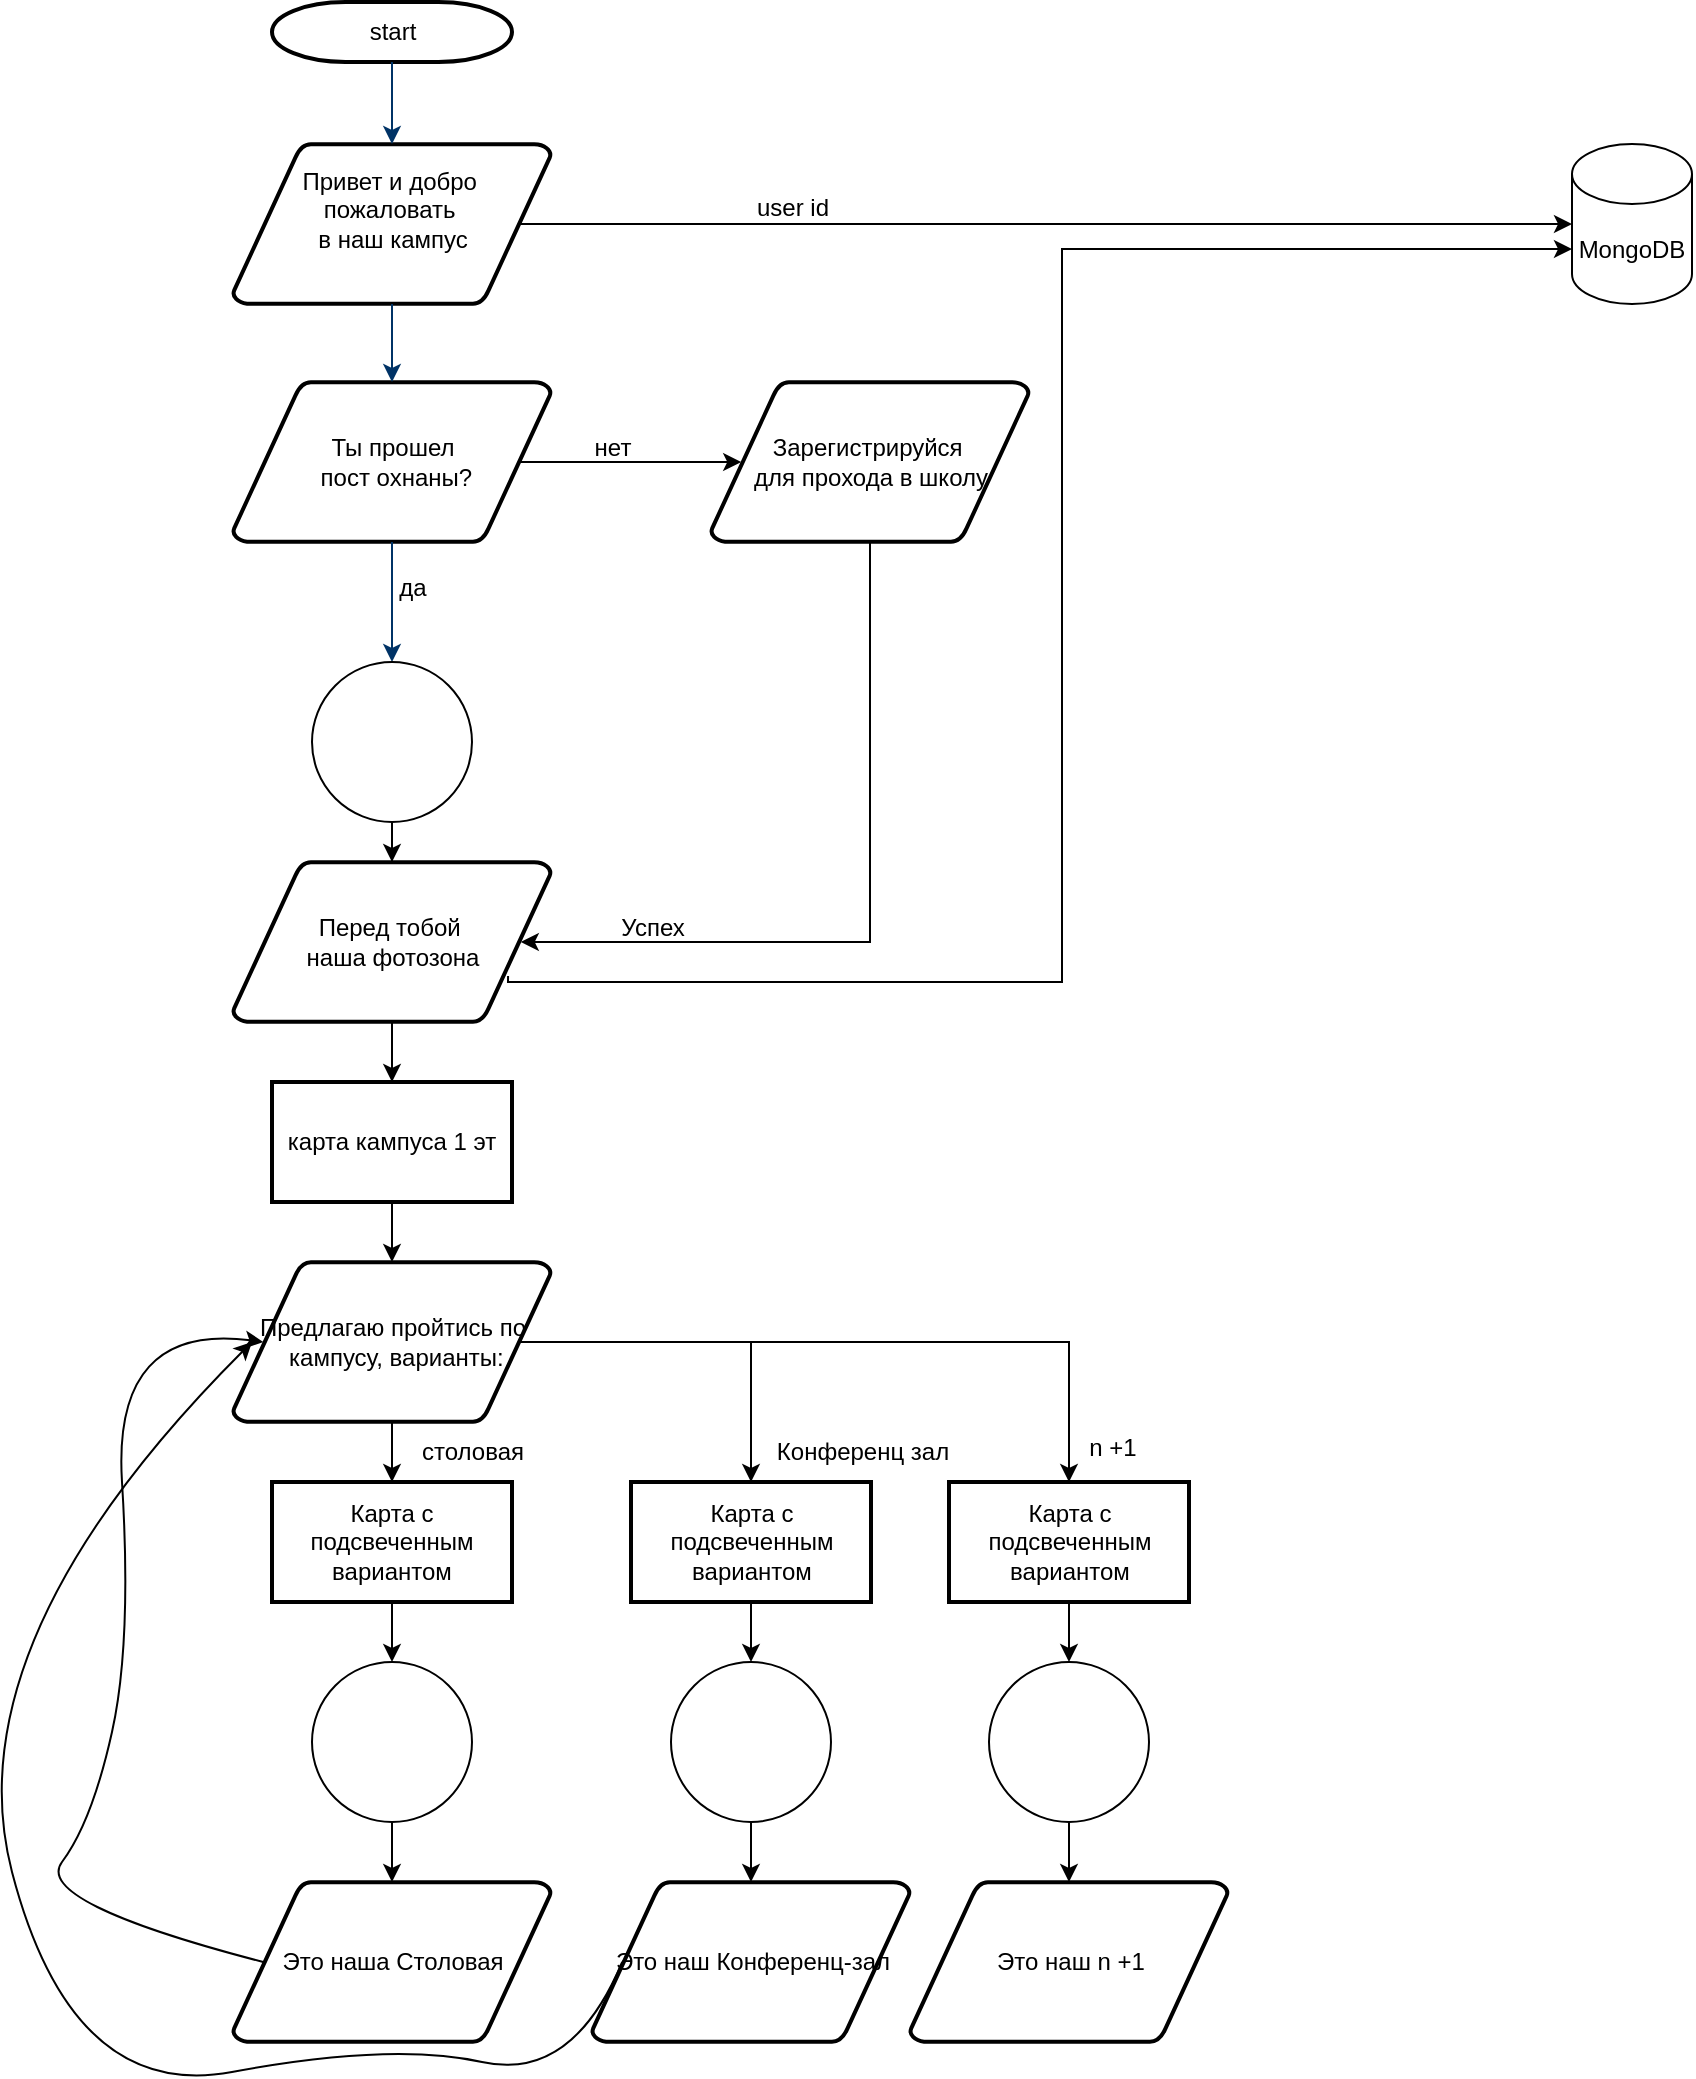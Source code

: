 <mxfile version="24.0.3" type="github">
  <diagram id="6a731a19-8d31-9384-78a2-239565b7b9f0" name="Page-1">
    <mxGraphModel dx="2522" dy="1398" grid="1" gridSize="10" guides="1" tooltips="1" connect="1" arrows="1" fold="1" page="1" pageScale="1" pageWidth="1169" pageHeight="827" background="none" math="0" shadow="0">
      <root>
        <mxCell id="0" />
        <mxCell id="1" parent="0" />
        <mxCell id="2" value="start" style="shape=mxgraph.flowchart.terminator;strokeWidth=2;gradientColor=none;gradientDirection=north;fontStyle=0;html=1;" parent="1" vertex="1">
          <mxGeometry x="260" y="60" width="120" height="30" as="geometry" />
        </mxCell>
        <mxCell id="3" value="Привет и добро&amp;nbsp;&lt;div&gt;пожаловать&amp;nbsp;&lt;/div&gt;&lt;div&gt;в наш кампус&lt;div&gt;&lt;br&gt;&lt;/div&gt;&lt;/div&gt;" style="shape=mxgraph.flowchart.data;strokeWidth=2;gradientColor=none;gradientDirection=north;fontStyle=0;html=1;" parent="1" vertex="1">
          <mxGeometry x="240.5" y="131" width="159" height="80" as="geometry" />
        </mxCell>
        <mxCell id="5" value="Ты прошел&lt;br&gt;&amp;nbsp;пост охнаны?" style="shape=mxgraph.flowchart.data;strokeWidth=2;gradientColor=none;gradientDirection=north;fontStyle=0;html=1;" parent="1" vertex="1">
          <mxGeometry x="240.5" y="250" width="159" height="80" as="geometry" />
        </mxCell>
        <mxCell id="7" style="fontStyle=1;strokeColor=#003366;strokeWidth=1;html=1;" parent="1" source="2" target="3" edge="1">
          <mxGeometry relative="1" as="geometry" />
        </mxCell>
        <mxCell id="8" style="fontStyle=1;strokeColor=#003366;strokeWidth=1;html=1;" parent="1" source="3" target="5" edge="1">
          <mxGeometry relative="1" as="geometry" />
        </mxCell>
        <mxCell id="9" style="entryX=0.5;entryY=0;entryPerimeter=0;fontStyle=1;strokeColor=#003366;strokeWidth=1;html=1;" parent="1" source="5" edge="1">
          <mxGeometry relative="1" as="geometry">
            <mxPoint x="320" y="390" as="targetPoint" />
          </mxGeometry>
        </mxCell>
        <mxCell id="0RTNIWJe5xxAizN1OIcH-55" value="MongoDB" style="shape=cylinder3;whiteSpace=wrap;html=1;boundedLbl=1;backgroundOutline=1;size=15;" vertex="1" parent="1">
          <mxGeometry x="910" y="131" width="60" height="80" as="geometry" />
        </mxCell>
        <mxCell id="0RTNIWJe5xxAizN1OIcH-56" style="edgeStyle=orthogonalEdgeStyle;rounded=0;orthogonalLoop=1;jettySize=auto;html=1;exitX=0.905;exitY=0.5;exitDx=0;exitDy=0;exitPerimeter=0;entryX=0;entryY=0.5;entryDx=0;entryDy=0;entryPerimeter=0;" edge="1" parent="1" source="3" target="0RTNIWJe5xxAizN1OIcH-55">
          <mxGeometry relative="1" as="geometry" />
        </mxCell>
        <mxCell id="0RTNIWJe5xxAizN1OIcH-57" value="user id" style="text;html=1;align=center;verticalAlign=middle;resizable=0;points=[];autosize=1;strokeColor=none;fillColor=none;" vertex="1" parent="1">
          <mxGeometry x="490" y="148" width="60" height="30" as="geometry" />
        </mxCell>
        <mxCell id="0RTNIWJe5xxAizN1OIcH-58" value="да" style="text;html=1;align=center;verticalAlign=middle;resizable=0;points=[];autosize=1;strokeColor=none;fillColor=none;" vertex="1" parent="1">
          <mxGeometry x="310" y="338" width="40" height="30" as="geometry" />
        </mxCell>
        <mxCell id="0RTNIWJe5xxAizN1OIcH-65" style="edgeStyle=orthogonalEdgeStyle;rounded=0;orthogonalLoop=1;jettySize=auto;html=1;entryX=0.905;entryY=0.5;entryDx=0;entryDy=0;entryPerimeter=0;" edge="1" parent="1" source="0RTNIWJe5xxAizN1OIcH-59" target="0RTNIWJe5xxAizN1OIcH-64">
          <mxGeometry relative="1" as="geometry">
            <mxPoint x="520" y="460" as="targetPoint" />
            <Array as="points">
              <mxPoint x="559" y="530" />
            </Array>
          </mxGeometry>
        </mxCell>
        <mxCell id="0RTNIWJe5xxAizN1OIcH-59" value="Зарегистрируйся&amp;nbsp;&lt;div&gt;для прохода в школу&lt;/div&gt;" style="shape=mxgraph.flowchart.data;strokeWidth=2;gradientColor=none;gradientDirection=north;fontStyle=0;html=1;" vertex="1" parent="1">
          <mxGeometry x="479.5" y="250" width="159" height="80" as="geometry" />
        </mxCell>
        <mxCell id="0RTNIWJe5xxAizN1OIcH-61" style="edgeStyle=orthogonalEdgeStyle;rounded=0;orthogonalLoop=1;jettySize=auto;html=1;exitX=0.905;exitY=0.5;exitDx=0;exitDy=0;exitPerimeter=0;entryX=0.095;entryY=0.5;entryDx=0;entryDy=0;entryPerimeter=0;" edge="1" parent="1" source="5" target="0RTNIWJe5xxAizN1OIcH-59">
          <mxGeometry relative="1" as="geometry" />
        </mxCell>
        <mxCell id="0RTNIWJe5xxAizN1OIcH-62" value="нет" style="text;html=1;align=center;verticalAlign=middle;resizable=0;points=[];autosize=1;strokeColor=none;fillColor=none;" vertex="1" parent="1">
          <mxGeometry x="410" y="268" width="40" height="30" as="geometry" />
        </mxCell>
        <mxCell id="0RTNIWJe5xxAizN1OIcH-68" value="" style="edgeStyle=orthogonalEdgeStyle;rounded=0;orthogonalLoop=1;jettySize=auto;html=1;" edge="1" parent="1" source="0RTNIWJe5xxAizN1OIcH-64" target="0RTNIWJe5xxAizN1OIcH-67">
          <mxGeometry relative="1" as="geometry" />
        </mxCell>
        <mxCell id="0RTNIWJe5xxAizN1OIcH-64" value="Перед тобой&amp;nbsp;&lt;div&gt;наша фотозона&lt;/div&gt;" style="shape=mxgraph.flowchart.data;strokeWidth=2;gradientColor=none;gradientDirection=north;fontStyle=0;html=1;" vertex="1" parent="1">
          <mxGeometry x="240.5" y="490" width="159" height="80" as="geometry" />
        </mxCell>
        <mxCell id="0RTNIWJe5xxAizN1OIcH-66" value="Успех" style="text;html=1;align=center;verticalAlign=middle;resizable=0;points=[];autosize=1;strokeColor=none;fillColor=none;" vertex="1" parent="1">
          <mxGeometry x="420" y="508" width="60" height="30" as="geometry" />
        </mxCell>
        <mxCell id="0RTNIWJe5xxAizN1OIcH-75" value="" style="edgeStyle=orthogonalEdgeStyle;rounded=0;orthogonalLoop=1;jettySize=auto;html=1;" edge="1" parent="1" source="0RTNIWJe5xxAizN1OIcH-67" target="0RTNIWJe5xxAizN1OIcH-74">
          <mxGeometry relative="1" as="geometry" />
        </mxCell>
        <mxCell id="0RTNIWJe5xxAizN1OIcH-67" value="карта кампуса 1 эт" style="whiteSpace=wrap;html=1;strokeWidth=2;gradientColor=none;gradientDirection=north;fontStyle=0;" vertex="1" parent="1">
          <mxGeometry x="260" y="600" width="120" height="60" as="geometry" />
        </mxCell>
        <mxCell id="0RTNIWJe5xxAizN1OIcH-70" style="edgeStyle=orthogonalEdgeStyle;rounded=0;orthogonalLoop=1;jettySize=auto;html=1;entryX=0;entryY=0;entryDx=0;entryDy=52.5;entryPerimeter=0;exitX=0.865;exitY=0.713;exitDx=0;exitDy=0;exitPerimeter=0;" edge="1" parent="1" source="0RTNIWJe5xxAizN1OIcH-64" target="0RTNIWJe5xxAizN1OIcH-55">
          <mxGeometry relative="1" as="geometry">
            <Array as="points">
              <mxPoint x="378" y="550" />
              <mxPoint x="655" y="550" />
              <mxPoint x="655" y="184" />
            </Array>
          </mxGeometry>
        </mxCell>
        <mxCell id="0RTNIWJe5xxAizN1OIcH-73" value="" style="edgeStyle=orthogonalEdgeStyle;rounded=0;orthogonalLoop=1;jettySize=auto;html=1;" edge="1" parent="1" source="0RTNIWJe5xxAizN1OIcH-71" target="0RTNIWJe5xxAizN1OIcH-64">
          <mxGeometry relative="1" as="geometry" />
        </mxCell>
        <mxCell id="0RTNIWJe5xxAizN1OIcH-71" value="" style="ellipse;whiteSpace=wrap;html=1;" vertex="1" parent="1">
          <mxGeometry x="280" y="390" width="80" height="80" as="geometry" />
        </mxCell>
        <mxCell id="0RTNIWJe5xxAizN1OIcH-79" value="" style="edgeStyle=orthogonalEdgeStyle;rounded=0;orthogonalLoop=1;jettySize=auto;html=1;" edge="1" parent="1" source="0RTNIWJe5xxAizN1OIcH-74" target="0RTNIWJe5xxAizN1OIcH-78">
          <mxGeometry relative="1" as="geometry" />
        </mxCell>
        <mxCell id="0RTNIWJe5xxAizN1OIcH-74" value="Предлагаю пройтись по&lt;div&gt;&amp;nbsp;кампусу, варианты:&lt;/div&gt;" style="shape=mxgraph.flowchart.data;strokeWidth=2;gradientColor=none;gradientDirection=north;fontStyle=0;html=1;" vertex="1" parent="1">
          <mxGeometry x="240.5" y="690" width="159" height="80" as="geometry" />
        </mxCell>
        <mxCell id="0RTNIWJe5xxAizN1OIcH-91" value="" style="edgeStyle=orthogonalEdgeStyle;rounded=0;orthogonalLoop=1;jettySize=auto;html=1;" edge="1" parent="1" source="0RTNIWJe5xxAizN1OIcH-78" target="0RTNIWJe5xxAizN1OIcH-90">
          <mxGeometry relative="1" as="geometry" />
        </mxCell>
        <mxCell id="0RTNIWJe5xxAizN1OIcH-78" value="Карта с подсвеченным вариантом" style="whiteSpace=wrap;html=1;strokeWidth=2;gradientColor=none;gradientDirection=north;fontStyle=0;" vertex="1" parent="1">
          <mxGeometry x="260" y="800" width="120" height="60" as="geometry" />
        </mxCell>
        <mxCell id="0RTNIWJe5xxAizN1OIcH-80" value="Это наша Столовая" style="shape=mxgraph.flowchart.data;strokeWidth=2;gradientColor=none;gradientDirection=north;fontStyle=0;html=1;" vertex="1" parent="1">
          <mxGeometry x="240.5" y="1000" width="159" height="80" as="geometry" />
        </mxCell>
        <mxCell id="0RTNIWJe5xxAizN1OIcH-82" value="" style="edgeStyle=orthogonalEdgeStyle;rounded=0;orthogonalLoop=1;jettySize=auto;html=1;exitX=0.905;exitY=0.5;exitDx=0;exitDy=0;exitPerimeter=0;" edge="1" parent="1" target="0RTNIWJe5xxAizN1OIcH-84" source="0RTNIWJe5xxAizN1OIcH-74">
          <mxGeometry relative="1" as="geometry">
            <mxPoint x="499.5" y="770" as="sourcePoint" />
          </mxGeometry>
        </mxCell>
        <mxCell id="0RTNIWJe5xxAizN1OIcH-102" value="" style="edgeStyle=orthogonalEdgeStyle;rounded=0;orthogonalLoop=1;jettySize=auto;html=1;" edge="1" parent="1" source="0RTNIWJe5xxAizN1OIcH-84" target="0RTNIWJe5xxAizN1OIcH-101">
          <mxGeometry relative="1" as="geometry" />
        </mxCell>
        <mxCell id="0RTNIWJe5xxAizN1OIcH-84" value="Карта с подсвеченным вариантом" style="whiteSpace=wrap;html=1;strokeWidth=2;gradientColor=none;gradientDirection=north;fontStyle=0;" vertex="1" parent="1">
          <mxGeometry x="439.5" y="800" width="120" height="60" as="geometry" />
        </mxCell>
        <mxCell id="0RTNIWJe5xxAizN1OIcH-85" value="Это наш Конференц-зал" style="shape=mxgraph.flowchart.data;strokeWidth=2;gradientColor=none;gradientDirection=north;fontStyle=0;html=1;" vertex="1" parent="1">
          <mxGeometry x="420" y="1000" width="159" height="80" as="geometry" />
        </mxCell>
        <mxCell id="0RTNIWJe5xxAizN1OIcH-86" value="" style="edgeStyle=orthogonalEdgeStyle;rounded=0;orthogonalLoop=1;jettySize=auto;html=1;exitX=0.905;exitY=0.5;exitDx=0;exitDy=0;exitPerimeter=0;" edge="1" parent="1" target="0RTNIWJe5xxAizN1OIcH-88" source="0RTNIWJe5xxAizN1OIcH-74">
          <mxGeometry relative="1" as="geometry">
            <mxPoint x="500" y="730" as="sourcePoint" />
          </mxGeometry>
        </mxCell>
        <mxCell id="0RTNIWJe5xxAizN1OIcH-105" value="" style="edgeStyle=orthogonalEdgeStyle;rounded=0;orthogonalLoop=1;jettySize=auto;html=1;" edge="1" parent="1" source="0RTNIWJe5xxAizN1OIcH-88" target="0RTNIWJe5xxAizN1OIcH-104">
          <mxGeometry relative="1" as="geometry" />
        </mxCell>
        <mxCell id="0RTNIWJe5xxAizN1OIcH-88" value="Карта с подсвеченным вариантом" style="whiteSpace=wrap;html=1;strokeWidth=2;gradientColor=none;gradientDirection=north;fontStyle=0;" vertex="1" parent="1">
          <mxGeometry x="598.5" y="800" width="120" height="60" as="geometry" />
        </mxCell>
        <mxCell id="0RTNIWJe5xxAizN1OIcH-89" value="Это наш n +1" style="shape=mxgraph.flowchart.data;strokeWidth=2;gradientColor=none;gradientDirection=north;fontStyle=0;html=1;" vertex="1" parent="1">
          <mxGeometry x="579" y="1000" width="159" height="80" as="geometry" />
        </mxCell>
        <mxCell id="0RTNIWJe5xxAizN1OIcH-92" value="" style="edgeStyle=orthogonalEdgeStyle;rounded=0;orthogonalLoop=1;jettySize=auto;html=1;" edge="1" parent="1" source="0RTNIWJe5xxAizN1OIcH-90" target="0RTNIWJe5xxAizN1OIcH-80">
          <mxGeometry relative="1" as="geometry" />
        </mxCell>
        <mxCell id="0RTNIWJe5xxAizN1OIcH-90" value="" style="ellipse;whiteSpace=wrap;html=1;" vertex="1" parent="1">
          <mxGeometry x="280" y="890" width="80" height="80" as="geometry" />
        </mxCell>
        <mxCell id="0RTNIWJe5xxAizN1OIcH-96" value="столовая" style="text;html=1;align=center;verticalAlign=middle;resizable=0;points=[];autosize=1;strokeColor=none;fillColor=none;" vertex="1" parent="1">
          <mxGeometry x="319.5" y="770" width="80" height="30" as="geometry" />
        </mxCell>
        <mxCell id="0RTNIWJe5xxAizN1OIcH-97" value="Конференц зал" style="text;html=1;align=center;verticalAlign=middle;resizable=0;points=[];autosize=1;strokeColor=none;fillColor=none;" vertex="1" parent="1">
          <mxGeometry x="500" y="770" width="110" height="30" as="geometry" />
        </mxCell>
        <mxCell id="0RTNIWJe5xxAizN1OIcH-100" value="" style="edgeStyle=orthogonalEdgeStyle;rounded=0;orthogonalLoop=1;jettySize=auto;html=1;" edge="1" parent="1" source="0RTNIWJe5xxAizN1OIcH-101">
          <mxGeometry relative="1" as="geometry">
            <mxPoint x="499.5" y="1000" as="targetPoint" />
          </mxGeometry>
        </mxCell>
        <mxCell id="0RTNIWJe5xxAizN1OIcH-101" value="" style="ellipse;whiteSpace=wrap;html=1;" vertex="1" parent="1">
          <mxGeometry x="459.5" y="890" width="80" height="80" as="geometry" />
        </mxCell>
        <mxCell id="0RTNIWJe5xxAizN1OIcH-103" value="" style="edgeStyle=orthogonalEdgeStyle;rounded=0;orthogonalLoop=1;jettySize=auto;html=1;" edge="1" parent="1" source="0RTNIWJe5xxAizN1OIcH-104">
          <mxGeometry relative="1" as="geometry">
            <mxPoint x="658.5" y="1000" as="targetPoint" />
          </mxGeometry>
        </mxCell>
        <mxCell id="0RTNIWJe5xxAizN1OIcH-104" value="" style="ellipse;whiteSpace=wrap;html=1;" vertex="1" parent="1">
          <mxGeometry x="618.5" y="890" width="80" height="80" as="geometry" />
        </mxCell>
        <mxCell id="0RTNIWJe5xxAizN1OIcH-106" value="n +1" style="text;html=1;align=center;verticalAlign=middle;resizable=0;points=[];autosize=1;strokeColor=none;fillColor=none;" vertex="1" parent="1">
          <mxGeometry x="655" y="768" width="50" height="30" as="geometry" />
        </mxCell>
        <mxCell id="0RTNIWJe5xxAizN1OIcH-114" value="" style="curved=1;endArrow=classic;html=1;rounded=0;exitX=0.095;exitY=0.5;exitDx=0;exitDy=0;exitPerimeter=0;entryX=0.095;entryY=0.5;entryDx=0;entryDy=0;entryPerimeter=0;" edge="1" parent="1" source="0RTNIWJe5xxAizN1OIcH-80" target="0RTNIWJe5xxAizN1OIcH-74">
          <mxGeometry width="50" height="50" relative="1" as="geometry">
            <mxPoint x="560" y="950" as="sourcePoint" />
            <mxPoint x="610" y="900" as="targetPoint" />
            <Array as="points">
              <mxPoint x="140" y="1010" />
              <mxPoint x="170" y="970" />
              <mxPoint x="190" y="880" />
              <mxPoint x="180" y="720" />
            </Array>
          </mxGeometry>
        </mxCell>
        <mxCell id="0RTNIWJe5xxAizN1OIcH-115" value="" style="curved=1;endArrow=classic;html=1;rounded=0;exitX=0.095;exitY=0.5;exitDx=0;exitDy=0;exitPerimeter=0;" edge="1" parent="1" source="0RTNIWJe5xxAizN1OIcH-85">
          <mxGeometry width="50" height="50" relative="1" as="geometry">
            <mxPoint x="500" y="1110" as="sourcePoint" />
            <mxPoint x="250" y="730" as="targetPoint" />
            <Array as="points">
              <mxPoint x="410" y="1100" />
              <mxPoint x="320" y="1080" />
              <mxPoint x="160" y="1110" />
              <mxPoint x="100" y="880" />
            </Array>
          </mxGeometry>
        </mxCell>
      </root>
    </mxGraphModel>
  </diagram>
</mxfile>
